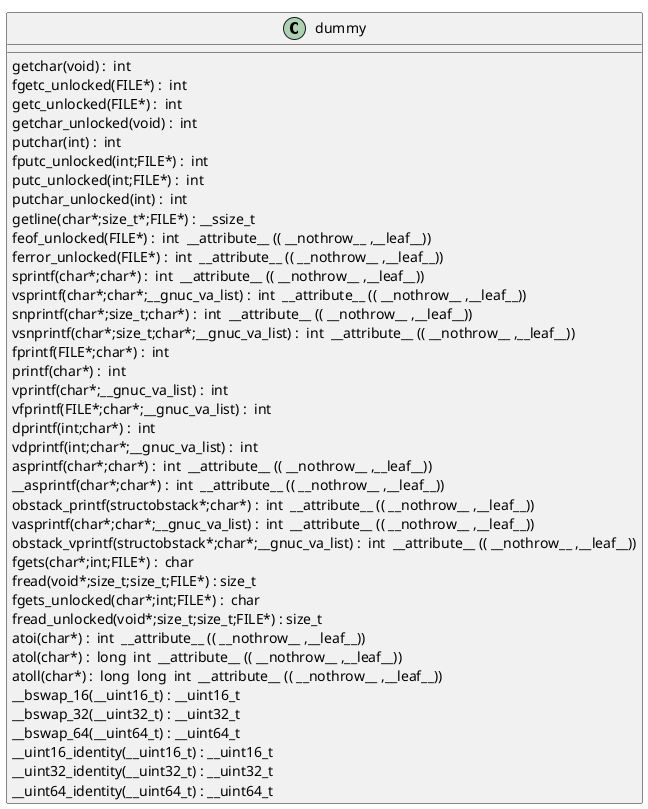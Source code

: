 @startuml
!pragma layout smetana
class dummy {
getchar(void) :  int  [[[./../../.././qc/crypto/bio/bss_dgram.c.html#898]]]
fgetc_unlocked(FILE*) :  int  [[[./../../.././qc/crypto/bio/bss_dgram.c.html#907]]]
getc_unlocked(FILE*) :  int  [[[./../../.././qc/crypto/bio/bss_dgram.c.html#917]]]
getchar_unlocked(void) :  int  [[[./../../.././qc/crypto/bio/bss_dgram.c.html#924]]]
putchar(int) :  int  [[[./../../.././qc/crypto/bio/bss_dgram.c.html#933]]]
fputc_unlocked(int;FILE*) :  int  [[[./../../.././qc/crypto/bio/bss_dgram.c.html#942]]]
putc_unlocked(int;FILE*) :  int  [[[./../../.././qc/crypto/bio/bss_dgram.c.html#952]]]
putchar_unlocked(int) :  int  [[[./../../.././qc/crypto/bio/bss_dgram.c.html#959]]]
getline(char*;size_t*;FILE*) : __ssize_t [[[./../../.././qc/crypto/bio/bss_dgram.c.html#969]]]
feof_unlocked(FILE*) :  int  __attribute__ (( __nothrow__ ,__leaf__)) [[[./../../.././qc/crypto/bio/bss_dgram.c.html#979]]]
ferror_unlocked(FILE*) :  int  __attribute__ (( __nothrow__ ,__leaf__)) [[[./../../.././qc/crypto/bio/bss_dgram.c.html#986]]]
sprintf(char*;char*) :  int  __attribute__ (( __nothrow__ ,__leaf__)) [[[./../../.././qc/crypto/bio/bss_dgram.c.html#1005]]]
vsprintf(char*;char*;__gnuc_va_list) :  int  __attribute__ (( __nothrow__ ,__leaf__)) [[[./../../.././qc/crypto/bio/bss_dgram.c.html#1018]]]
snprintf(char*;size_t;char*) :  int  __attribute__ (( __nothrow__ ,__leaf__)) [[[./../../.././qc/crypto/bio/bss_dgram.c.html#1037]]]
vsnprintf(char*;size_t;char*;__gnuc_va_list) :  int  __attribute__ (( __nothrow__ ,__leaf__)) [[[./../../.././qc/crypto/bio/bss_dgram.c.html#1051]]]
fprintf(FILE*;char*) :  int  [[[./../../.././qc/crypto/bio/bss_dgram.c.html#1072]]]
printf(char*) :  int  [[[./../../.././qc/crypto/bio/bss_dgram.c.html#1079]]]
vprintf(char*;__gnuc_va_list) :  int  [[[./../../.././qc/crypto/bio/bss_dgram.c.html#1091]]]
vfprintf(FILE*;char*;__gnuc_va_list) :  int  [[[./../../.././qc/crypto/bio/bss_dgram.c.html#1101]]]
dprintf(int;char*) :  int  [[[./../../.././qc/crypto/bio/bss_dgram.c.html#1116]]]
vdprintf(int;char*;__gnuc_va_list) :  int  [[[./../../.././qc/crypto/bio/bss_dgram.c.html#1127]]]
asprintf(char*;char*) :  int  __attribute__ (( __nothrow__ ,__leaf__)) [[[./../../.././qc/crypto/bio/bss_dgram.c.html#1153]]]
__asprintf(char*;char*) :  int  __attribute__ (( __nothrow__ ,__leaf__)) [[[./../../.././qc/crypto/bio/bss_dgram.c.html#1160]]]
obstack_printf(structobstack*;char*) :  int  __attribute__ (( __nothrow__ ,__leaf__)) [[[./../../.././qc/crypto/bio/bss_dgram.c.html#1168]]]
vasprintf(char*;char*;__gnuc_va_list) :  int  __attribute__ (( __nothrow__ ,__leaf__)) [[[./../../.././qc/crypto/bio/bss_dgram.c.html#1176]]]
obstack_vprintf(structobstack*;char*;__gnuc_va_list) :  int  __attribute__ (( __nothrow__ ,__leaf__)) [[[./../../.././qc/crypto/bio/bss_dgram.c.html#1183]]]
fgets(char*;int;FILE*) :  char  [[[./../../.././qc/crypto/bio/bss_dgram.c.html#1204]]]
fread(void*;size_t;size_t;FILE*) : size_t [[[./../../.././qc/crypto/bio/bss_dgram.c.html#1230]]]
fgets_unlocked(char*;int;FILE*) :  char  [[[./../../.././qc/crypto/bio/bss_dgram.c.html#1256]]]
fread_unlocked(void*;size_t;size_t;FILE*) : size_t [[[./../../.././qc/crypto/bio/bss_dgram.c.html#1285]]]
atoi(char*) :  int  __attribute__ (( __nothrow__ ,__leaf__)) [[[./../../.././qc/crypto/bio/bss_dgram.c.html#1872]]]
atol(char*) :  long  int  __attribute__ (( __nothrow__ ,__leaf__)) [[[./../../.././qc/crypto/bio/bss_dgram.c.html#1877]]]
atoll(char*) :  long  long  int  __attribute__ (( __nothrow__ ,__leaf__)) [[[./../../.././qc/crypto/bio/bss_dgram.c.html#1884]]]
__bswap_16(__uint16_t) : __uint16_t [[[./../../.././qc/crypto/bio/bss_dgram.c.html#2053]]]
__bswap_32(__uint32_t) : __uint32_t [[[./../../.././qc/crypto/bio/bss_dgram.c.html#2068]]]
__bswap_64(__uint64_t) : __uint64_t [[[./../../.././qc/crypto/bio/bss_dgram.c.html#2078]]]
__uint16_identity(__uint16_t) : __uint16_t [[[./../../.././qc/crypto/bio/bss_dgram.c.html#2090]]]
__uint32_identity(__uint32_t) : __uint32_t [[[./../../.././qc/crypto/bio/bss_dgram.c.html#2096]]]
__uint64_identity(__uint64_t) : __uint64_t [[[./../../.././qc/crypto/bio/bss_dgram.c.html#2102]]]
} 
@enduml
